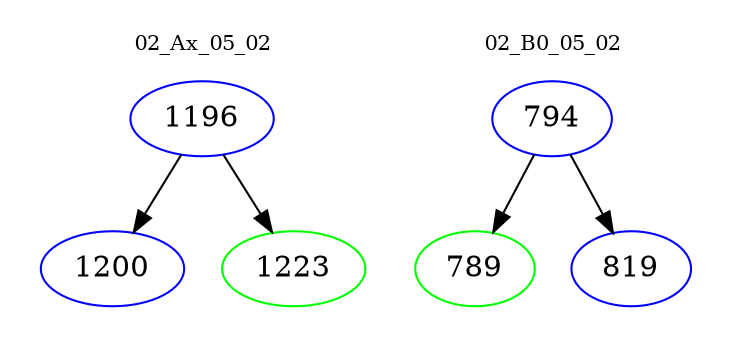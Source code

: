 digraph{
subgraph cluster_0 {
color = white
label = "02_Ax_05_02";
fontsize=10;
T0_1196 [label="1196", color="blue"]
T0_1196 -> T0_1200 [color="black"]
T0_1200 [label="1200", color="blue"]
T0_1196 -> T0_1223 [color="black"]
T0_1223 [label="1223", color="green"]
}
subgraph cluster_1 {
color = white
label = "02_B0_05_02";
fontsize=10;
T1_794 [label="794", color="blue"]
T1_794 -> T1_789 [color="black"]
T1_789 [label="789", color="green"]
T1_794 -> T1_819 [color="black"]
T1_819 [label="819", color="blue"]
}
}
